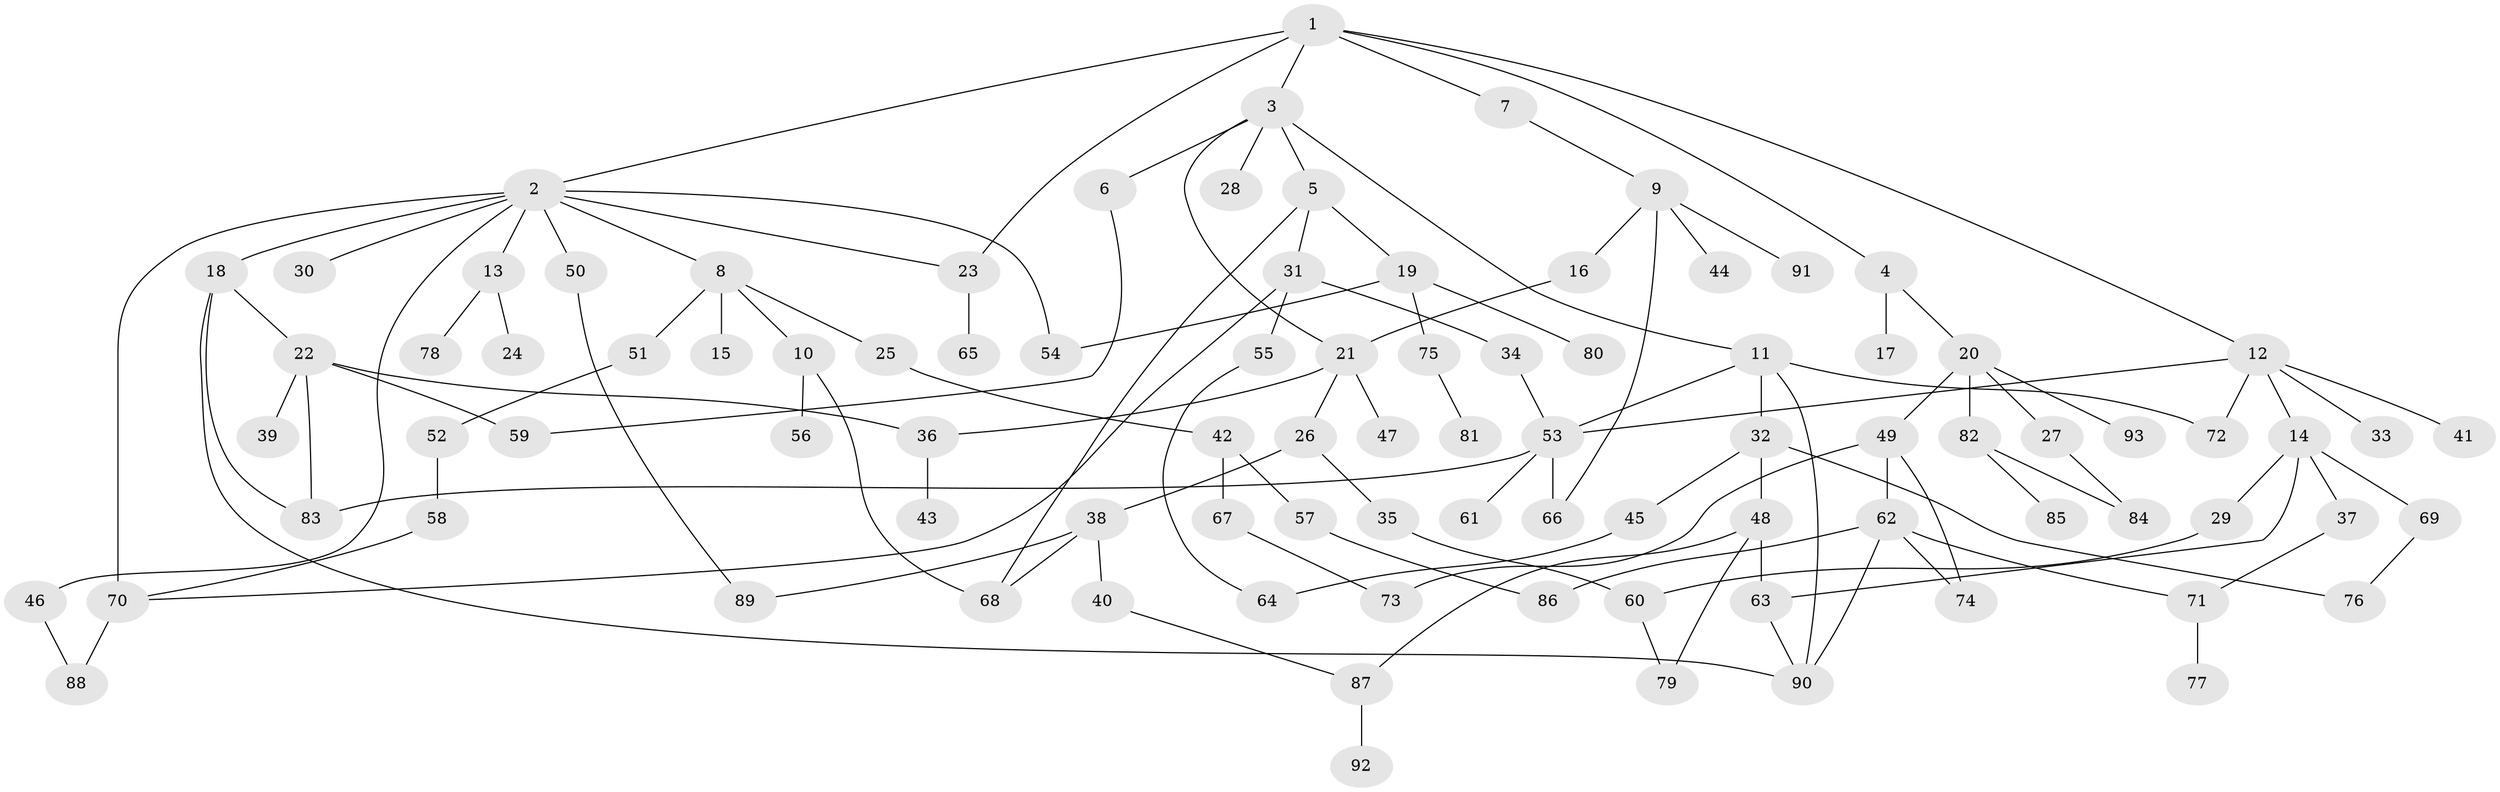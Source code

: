 // Generated by graph-tools (version 1.1) at 2025/34/03/09/25 02:34:33]
// undirected, 93 vertices, 123 edges
graph export_dot {
graph [start="1"]
  node [color=gray90,style=filled];
  1;
  2;
  3;
  4;
  5;
  6;
  7;
  8;
  9;
  10;
  11;
  12;
  13;
  14;
  15;
  16;
  17;
  18;
  19;
  20;
  21;
  22;
  23;
  24;
  25;
  26;
  27;
  28;
  29;
  30;
  31;
  32;
  33;
  34;
  35;
  36;
  37;
  38;
  39;
  40;
  41;
  42;
  43;
  44;
  45;
  46;
  47;
  48;
  49;
  50;
  51;
  52;
  53;
  54;
  55;
  56;
  57;
  58;
  59;
  60;
  61;
  62;
  63;
  64;
  65;
  66;
  67;
  68;
  69;
  70;
  71;
  72;
  73;
  74;
  75;
  76;
  77;
  78;
  79;
  80;
  81;
  82;
  83;
  84;
  85;
  86;
  87;
  88;
  89;
  90;
  91;
  92;
  93;
  1 -- 2;
  1 -- 3;
  1 -- 4;
  1 -- 7;
  1 -- 12;
  1 -- 23;
  2 -- 8;
  2 -- 13;
  2 -- 18;
  2 -- 30;
  2 -- 46;
  2 -- 50;
  2 -- 54;
  2 -- 23;
  2 -- 70;
  3 -- 5;
  3 -- 6;
  3 -- 11;
  3 -- 21;
  3 -- 28;
  4 -- 17;
  4 -- 20;
  5 -- 19;
  5 -- 31;
  5 -- 68;
  6 -- 59;
  7 -- 9;
  8 -- 10;
  8 -- 15;
  8 -- 25;
  8 -- 51;
  9 -- 16;
  9 -- 44;
  9 -- 66;
  9 -- 91;
  10 -- 56;
  10 -- 68;
  11 -- 32;
  11 -- 90;
  11 -- 53;
  11 -- 72;
  12 -- 14;
  12 -- 33;
  12 -- 41;
  12 -- 53;
  12 -- 72;
  13 -- 24;
  13 -- 78;
  14 -- 29;
  14 -- 37;
  14 -- 63;
  14 -- 69;
  16 -- 21;
  18 -- 22;
  18 -- 83;
  18 -- 90;
  19 -- 75;
  19 -- 80;
  19 -- 54;
  20 -- 27;
  20 -- 49;
  20 -- 82;
  20 -- 93;
  21 -- 26;
  21 -- 36;
  21 -- 47;
  22 -- 39;
  22 -- 83;
  22 -- 36;
  22 -- 59;
  23 -- 65;
  25 -- 42;
  26 -- 35;
  26 -- 38;
  27 -- 84;
  29 -- 60;
  31 -- 34;
  31 -- 55;
  31 -- 70;
  32 -- 45;
  32 -- 48;
  32 -- 76;
  34 -- 53;
  35 -- 60;
  36 -- 43;
  37 -- 71;
  38 -- 40;
  38 -- 89;
  38 -- 68;
  40 -- 87;
  42 -- 57;
  42 -- 67;
  45 -- 64;
  46 -- 88;
  48 -- 63;
  48 -- 87;
  48 -- 79;
  49 -- 62;
  49 -- 74;
  49 -- 73;
  50 -- 89;
  51 -- 52;
  52 -- 58;
  53 -- 61;
  53 -- 83;
  53 -- 66;
  55 -- 64;
  57 -- 86;
  58 -- 70;
  60 -- 79;
  62 -- 74;
  62 -- 71;
  62 -- 86;
  62 -- 90;
  63 -- 90;
  67 -- 73;
  69 -- 76;
  70 -- 88;
  71 -- 77;
  75 -- 81;
  82 -- 84;
  82 -- 85;
  87 -- 92;
}
